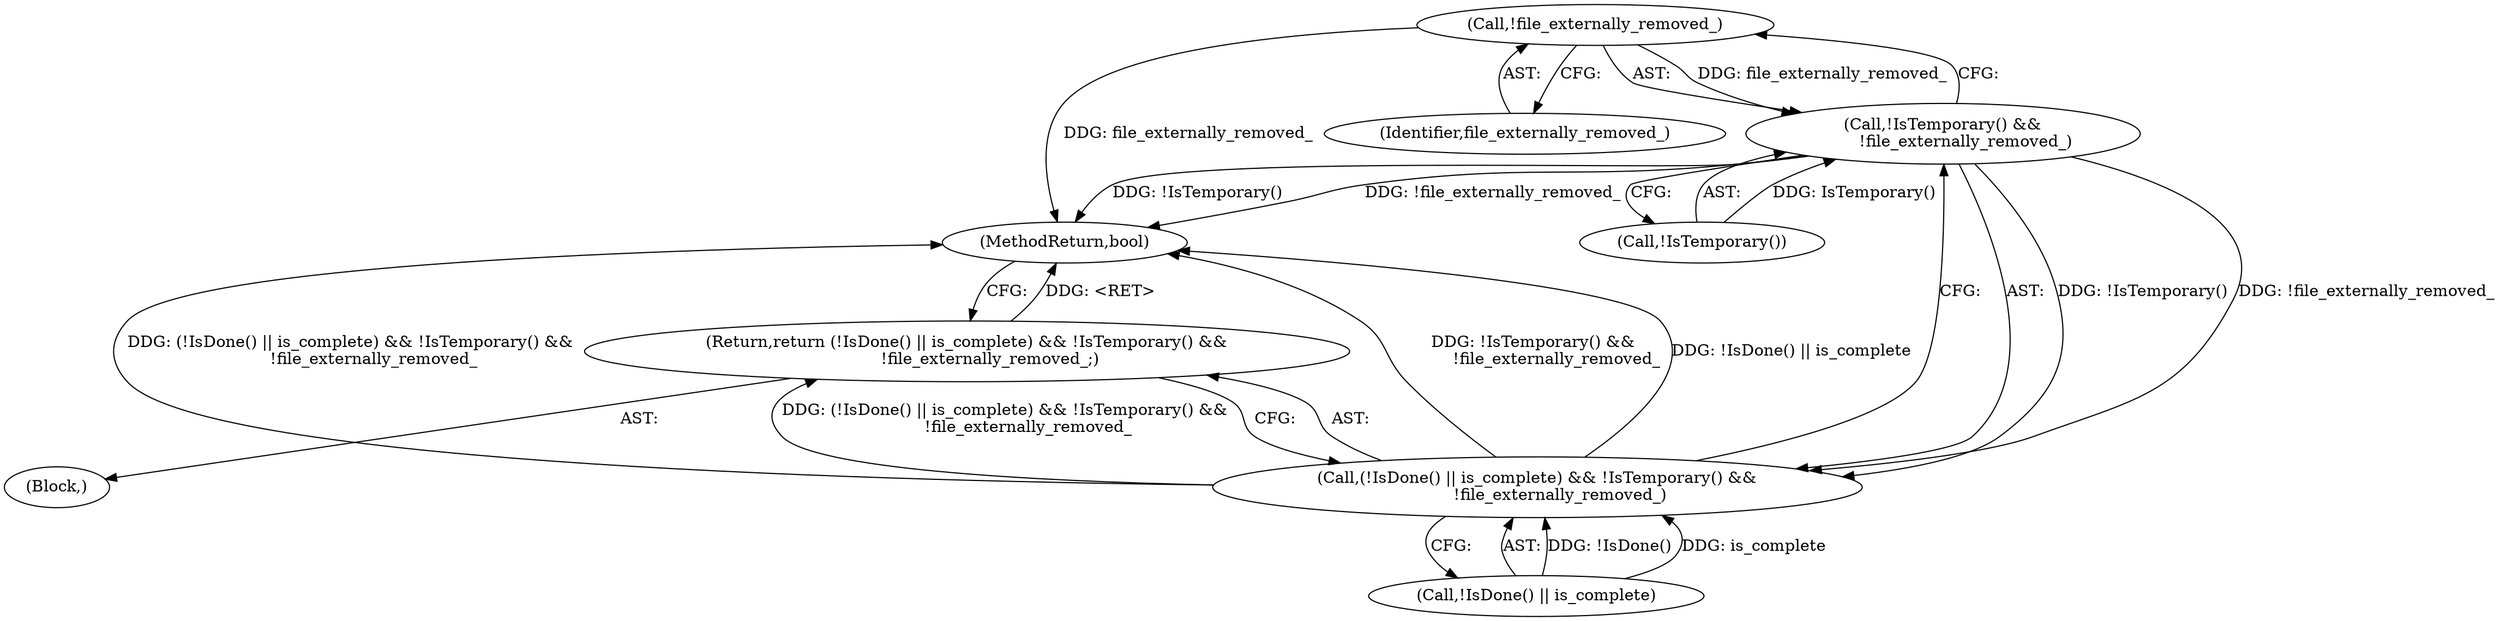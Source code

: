 digraph "1_Chrome_a8d6ae61d266d8bc44c3dd2d08bda32db701e359@API" {
"1000117" [label="(Call,!file_externally_removed_)"];
"1000114" [label="(Call,!IsTemporary() &&\n         !file_externally_removed_)"];
"1000109" [label="(Call,(!IsDone() || is_complete) && !IsTemporary() &&\n         !file_externally_removed_)"];
"1000108" [label="(Return,return (!IsDone() || is_complete) && !IsTemporary() &&\n         !file_externally_removed_;)"];
"1000109" [label="(Call,(!IsDone() || is_complete) && !IsTemporary() &&\n         !file_externally_removed_)"];
"1000101" [label="(Block,)"];
"1000115" [label="(Call,!IsTemporary())"];
"1000118" [label="(Identifier,file_externally_removed_)"];
"1000119" [label="(MethodReturn,bool)"];
"1000108" [label="(Return,return (!IsDone() || is_complete) && !IsTemporary() &&\n         !file_externally_removed_;)"];
"1000117" [label="(Call,!file_externally_removed_)"];
"1000114" [label="(Call,!IsTemporary() &&\n         !file_externally_removed_)"];
"1000110" [label="(Call,!IsDone() || is_complete)"];
"1000117" -> "1000114"  [label="AST: "];
"1000117" -> "1000118"  [label="CFG: "];
"1000118" -> "1000117"  [label="AST: "];
"1000114" -> "1000117"  [label="CFG: "];
"1000117" -> "1000119"  [label="DDG: file_externally_removed_"];
"1000117" -> "1000114"  [label="DDG: file_externally_removed_"];
"1000114" -> "1000109"  [label="AST: "];
"1000114" -> "1000115"  [label="CFG: "];
"1000115" -> "1000114"  [label="AST: "];
"1000109" -> "1000114"  [label="CFG: "];
"1000114" -> "1000119"  [label="DDG: !file_externally_removed_"];
"1000114" -> "1000119"  [label="DDG: !IsTemporary()"];
"1000114" -> "1000109"  [label="DDG: !IsTemporary()"];
"1000114" -> "1000109"  [label="DDG: !file_externally_removed_"];
"1000115" -> "1000114"  [label="DDG: IsTemporary()"];
"1000109" -> "1000108"  [label="AST: "];
"1000109" -> "1000110"  [label="CFG: "];
"1000110" -> "1000109"  [label="AST: "];
"1000108" -> "1000109"  [label="CFG: "];
"1000109" -> "1000119"  [label="DDG: !IsTemporary() &&\n         !file_externally_removed_"];
"1000109" -> "1000119"  [label="DDG: !IsDone() || is_complete"];
"1000109" -> "1000119"  [label="DDG: (!IsDone() || is_complete) && !IsTemporary() &&\n         !file_externally_removed_"];
"1000109" -> "1000108"  [label="DDG: (!IsDone() || is_complete) && !IsTemporary() &&\n         !file_externally_removed_"];
"1000110" -> "1000109"  [label="DDG: !IsDone()"];
"1000110" -> "1000109"  [label="DDG: is_complete"];
"1000108" -> "1000101"  [label="AST: "];
"1000119" -> "1000108"  [label="CFG: "];
"1000108" -> "1000119"  [label="DDG: <RET>"];
}
